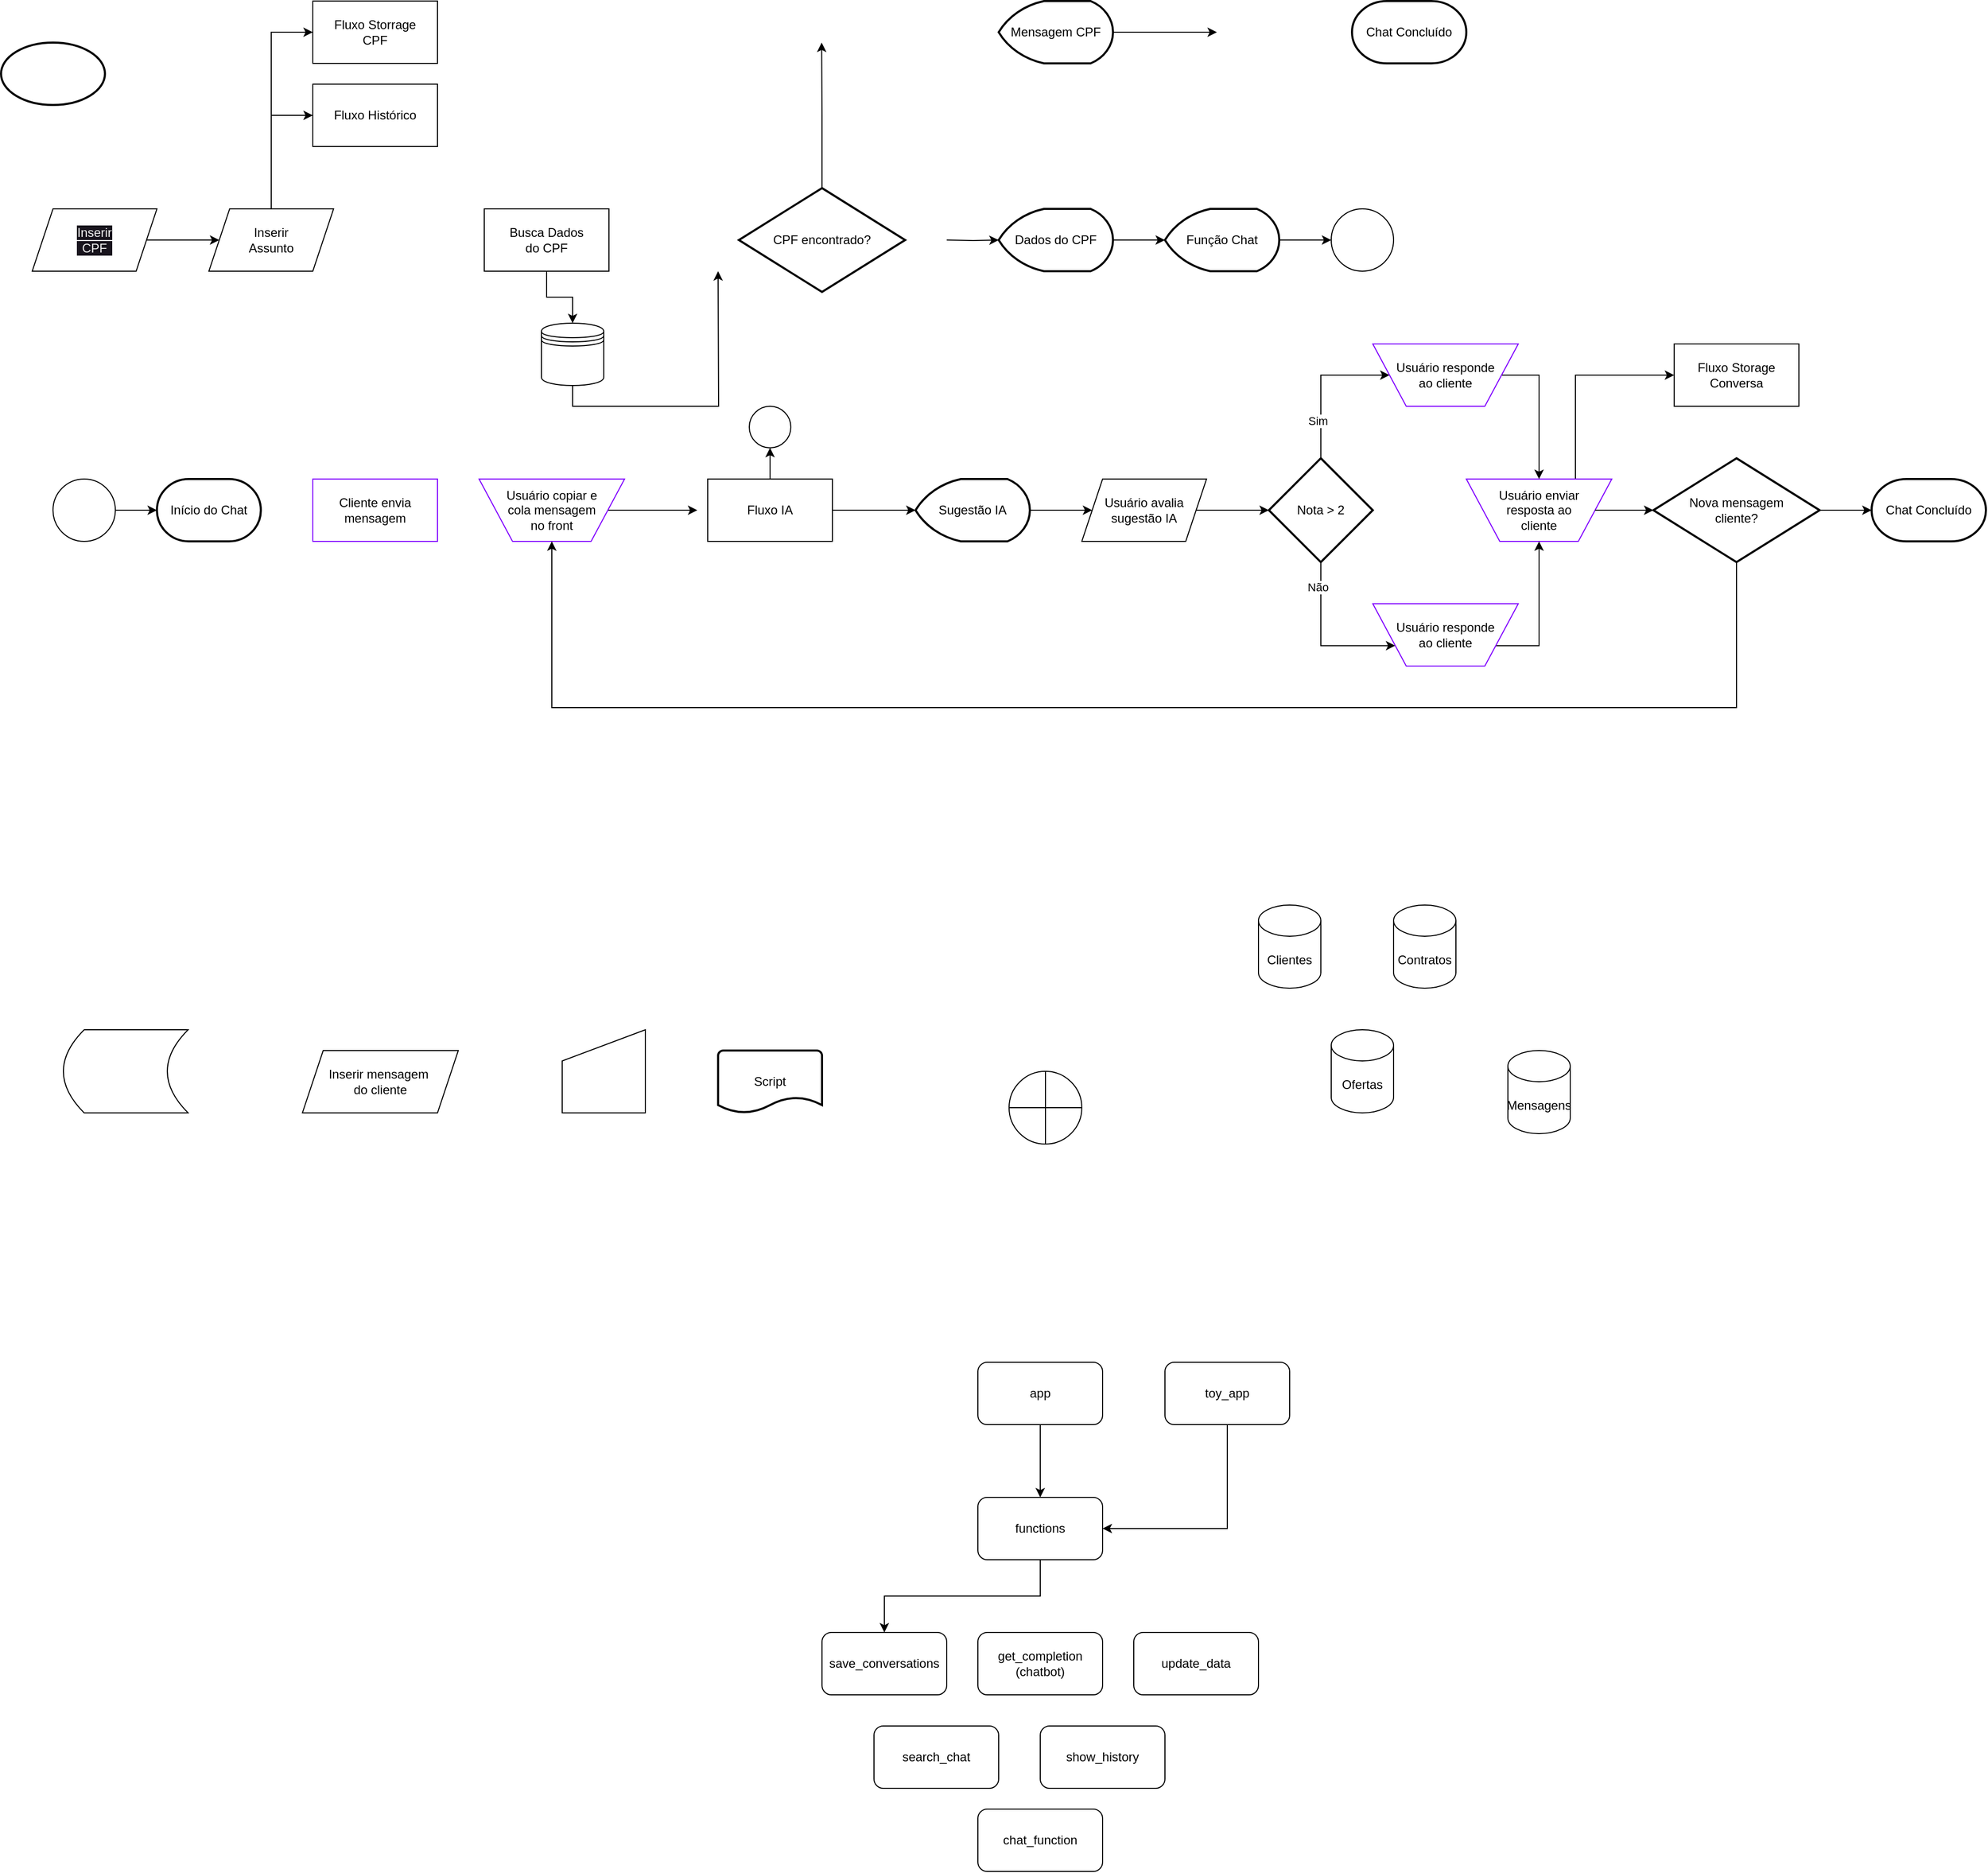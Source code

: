 <mxfile version="24.4.7" type="device">
  <diagram name="Página-1" id="hP-HWt-53DsCGd-eT1zN">
    <mxGraphModel dx="782" dy="776" grid="1" gridSize="10" guides="1" tooltips="1" connect="1" arrows="1" fold="1" page="0" pageScale="1" pageWidth="827" pageHeight="1169" background="none" math="0" shadow="0">
      <root>
        <mxCell id="0" />
        <mxCell id="1" parent="0" />
        <mxCell id="uwZ9oKlWWnI710V72WXJ-30" style="edgeStyle=orthogonalEdgeStyle;rounded=0;orthogonalLoop=1;jettySize=auto;html=1;exitX=1;exitY=0.5;exitDx=0;exitDy=0;" parent="1" target="uwZ9oKlWWnI710V72WXJ-29" edge="1">
          <mxGeometry relative="1" as="geometry">
            <mxPoint x="920" y="130" as="sourcePoint" />
          </mxGeometry>
        </mxCell>
        <mxCell id="uwZ9oKlWWnI710V72WXJ-79" style="edgeStyle=orthogonalEdgeStyle;rounded=0;orthogonalLoop=1;jettySize=auto;html=1;exitX=0.5;exitY=1;exitDx=0;exitDy=0;entryX=0.5;entryY=0;entryDx=0;entryDy=0;" parent="1" source="uwZ9oKlWWnI710V72WXJ-3" target="uwZ9oKlWWnI710V72WXJ-7" edge="1">
          <mxGeometry relative="1" as="geometry" />
        </mxCell>
        <mxCell id="uwZ9oKlWWnI710V72WXJ-3" value="Busca Dados &lt;br&gt;do CPF" style="rounded=0;whiteSpace=wrap;html=1;" parent="1" vertex="1">
          <mxGeometry x="475" y="100" width="120" height="60" as="geometry" />
        </mxCell>
        <mxCell id="uwZ9oKlWWnI710V72WXJ-80" style="edgeStyle=orthogonalEdgeStyle;rounded=0;orthogonalLoop=1;jettySize=auto;html=1;exitX=0.5;exitY=1;exitDx=0;exitDy=0;" parent="1" source="uwZ9oKlWWnI710V72WXJ-7" edge="1">
          <mxGeometry relative="1" as="geometry">
            <mxPoint x="700" y="160" as="targetPoint" />
          </mxGeometry>
        </mxCell>
        <mxCell id="uwZ9oKlWWnI710V72WXJ-7" value="" style="shape=datastore;whiteSpace=wrap;html=1;" parent="1" vertex="1">
          <mxGeometry x="530" y="210" width="60" height="60" as="geometry" />
        </mxCell>
        <mxCell id="uwZ9oKlWWnI710V72WXJ-13" value="Cliente envia mensagem" style="rounded=0;whiteSpace=wrap;html=1;strokeColor=#7F00FF;" parent="1" vertex="1">
          <mxGeometry x="310" y="360" width="120" height="60" as="geometry" />
        </mxCell>
        <mxCell id="uwZ9oKlWWnI710V72WXJ-20" style="edgeStyle=orthogonalEdgeStyle;rounded=0;orthogonalLoop=1;jettySize=auto;html=1;exitX=1;exitY=0.5;exitDx=0;exitDy=0;entryX=0;entryY=0.5;entryDx=0;entryDy=0;" parent="1" source="uwZ9oKlWWnI710V72WXJ-16" target="uwZ9oKlWWnI710V72WXJ-17" edge="1">
          <mxGeometry relative="1" as="geometry" />
        </mxCell>
        <mxCell id="uwZ9oKlWWnI710V72WXJ-16" value="&lt;span style=&quot;color: rgb(240, 240, 240); font-family: Helvetica; font-size: 12px; font-style: normal; font-variant-ligatures: normal; font-variant-caps: normal; font-weight: 400; letter-spacing: normal; orphans: 2; text-align: center; text-indent: 0px; text-transform: none; widows: 2; word-spacing: 0px; -webkit-text-stroke-width: 0px; white-space: normal; background-color: rgb(24, 20, 29); text-decoration-thickness: initial; text-decoration-style: initial; text-decoration-color: initial; display: inline !important; float: none;&quot;&gt;Inserir&lt;/span&gt;&lt;div style=&quot;forced-color-adjust: none; border-color: rgb(0, 0, 0); color: rgb(240, 240, 240); font-family: Helvetica; font-size: 12px; font-style: normal; font-variant-ligatures: normal; font-variant-caps: normal; font-weight: 400; letter-spacing: normal; orphans: 2; text-align: center; text-indent: 0px; text-transform: none; widows: 2; word-spacing: 0px; -webkit-text-stroke-width: 0px; white-space: normal; background-color: rgb(24, 20, 29); text-decoration-thickness: initial; text-decoration-style: initial; text-decoration-color: initial;&quot;&gt;CPF&lt;/div&gt;" style="shape=parallelogram;perimeter=parallelogramPerimeter;whiteSpace=wrap;html=1;fixedSize=1;" parent="1" vertex="1">
          <mxGeometry x="40" y="100" width="120" height="60" as="geometry" />
        </mxCell>
        <mxCell id="uwZ9oKlWWnI710V72WXJ-21" style="edgeStyle=orthogonalEdgeStyle;rounded=0;orthogonalLoop=1;jettySize=auto;html=1;exitX=0.5;exitY=0;exitDx=0;exitDy=0;entryX=0;entryY=0.5;entryDx=0;entryDy=0;" parent="1" source="uwZ9oKlWWnI710V72WXJ-17" target="uwZ9oKlWWnI710V72WXJ-75" edge="1">
          <mxGeometry relative="1" as="geometry">
            <mxPoint x="340" y="-50" as="targetPoint" />
          </mxGeometry>
        </mxCell>
        <mxCell id="uwZ9oKlWWnI710V72WXJ-77" style="edgeStyle=orthogonalEdgeStyle;rounded=0;orthogonalLoop=1;jettySize=auto;html=1;exitX=0.5;exitY=0;exitDx=0;exitDy=0;entryX=0;entryY=0.5;entryDx=0;entryDy=0;" parent="1" source="uwZ9oKlWWnI710V72WXJ-17" target="uwZ9oKlWWnI710V72WXJ-76" edge="1">
          <mxGeometry relative="1" as="geometry" />
        </mxCell>
        <mxCell id="uwZ9oKlWWnI710V72WXJ-17" value="Inserir&lt;div&gt;Assunto&lt;/div&gt;" style="shape=parallelogram;perimeter=parallelogramPerimeter;whiteSpace=wrap;html=1;fixedSize=1;" parent="1" vertex="1">
          <mxGeometry x="210" y="100" width="120" height="60" as="geometry" />
        </mxCell>
        <mxCell id="uwZ9oKlWWnI710V72WXJ-22" value="Início do Chat" style="strokeWidth=2;html=1;shape=mxgraph.flowchart.terminator;whiteSpace=wrap;" parent="1" vertex="1">
          <mxGeometry x="160" y="360" width="100" height="60" as="geometry" />
        </mxCell>
        <mxCell id="uwZ9oKlWWnI710V72WXJ-23" value="" style="verticalLabelPosition=bottom;verticalAlign=top;html=1;shape=mxgraph.flowchart.on-page_reference;" parent="1" vertex="1">
          <mxGeometry x="60" y="360" width="60" height="60" as="geometry" />
        </mxCell>
        <mxCell id="uwZ9oKlWWnI710V72WXJ-24" style="edgeStyle=orthogonalEdgeStyle;rounded=0;orthogonalLoop=1;jettySize=auto;html=1;exitX=1;exitY=0.5;exitDx=0;exitDy=0;exitPerimeter=0;entryX=0;entryY=0.5;entryDx=0;entryDy=0;entryPerimeter=0;" parent="1" source="uwZ9oKlWWnI710V72WXJ-23" target="uwZ9oKlWWnI710V72WXJ-22" edge="1">
          <mxGeometry relative="1" as="geometry" />
        </mxCell>
        <mxCell id="uwZ9oKlWWnI710V72WXJ-25" value="" style="verticalLabelPosition=bottom;verticalAlign=top;html=1;shape=mxgraph.flowchart.on-page_reference;" parent="1" vertex="1">
          <mxGeometry x="1290" y="100" width="60" height="60" as="geometry" />
        </mxCell>
        <mxCell id="uwZ9oKlWWnI710V72WXJ-26" style="edgeStyle=orthogonalEdgeStyle;rounded=0;orthogonalLoop=1;jettySize=auto;html=1;entryX=0;entryY=0.5;entryDx=0;entryDy=0;entryPerimeter=0;exitX=1;exitY=0.5;exitDx=0;exitDy=0;exitPerimeter=0;" parent="1" source="uwZ9oKlWWnI710V72WXJ-27" target="uwZ9oKlWWnI710V72WXJ-25" edge="1">
          <mxGeometry relative="1" as="geometry">
            <mxPoint x="1310" y="120" as="sourcePoint" />
          </mxGeometry>
        </mxCell>
        <mxCell id="uwZ9oKlWWnI710V72WXJ-27" value="Função&amp;nbsp;&lt;span style=&quot;background-color: initial;&quot;&gt;Chat&lt;/span&gt;" style="strokeWidth=2;html=1;shape=mxgraph.flowchart.display;whiteSpace=wrap;align=center;" parent="1" vertex="1">
          <mxGeometry x="1130" y="100" width="110" height="60" as="geometry" />
        </mxCell>
        <mxCell id="uwZ9oKlWWnI710V72WXJ-29" value="Dados do CPF" style="strokeWidth=2;html=1;shape=mxgraph.flowchart.display;whiteSpace=wrap;align=center;" parent="1" vertex="1">
          <mxGeometry x="970" y="100" width="110" height="60" as="geometry" />
        </mxCell>
        <mxCell id="uwZ9oKlWWnI710V72WXJ-31" style="edgeStyle=orthogonalEdgeStyle;rounded=0;orthogonalLoop=1;jettySize=auto;html=1;exitX=1;exitY=0.5;exitDx=0;exitDy=0;exitPerimeter=0;entryX=0;entryY=0.5;entryDx=0;entryDy=0;entryPerimeter=0;" parent="1" source="uwZ9oKlWWnI710V72WXJ-29" target="uwZ9oKlWWnI710V72WXJ-27" edge="1">
          <mxGeometry relative="1" as="geometry" />
        </mxCell>
        <mxCell id="uwZ9oKlWWnI710V72WXJ-41" style="edgeStyle=orthogonalEdgeStyle;rounded=0;orthogonalLoop=1;jettySize=auto;html=1;exitX=1;exitY=0.5;exitDx=0;exitDy=0;" parent="1" source="uwZ9oKlWWnI710V72WXJ-33" edge="1">
          <mxGeometry relative="1" as="geometry">
            <mxPoint x="680" y="390" as="targetPoint" />
          </mxGeometry>
        </mxCell>
        <mxCell id="uwZ9oKlWWnI710V72WXJ-33" value="Usuário copiar e &lt;br&gt;cola mensagem &lt;br&gt;no front" style="verticalLabelPosition=middle;verticalAlign=middle;html=1;shape=trapezoid;perimeter=trapezoidPerimeter;whiteSpace=wrap;size=0.23;arcSize=10;flipV=1;labelPosition=center;align=center;strokeColor=#7F00FF;" parent="1" vertex="1">
          <mxGeometry x="470" y="360" width="140" height="60" as="geometry" />
        </mxCell>
        <mxCell id="uwZ9oKlWWnI710V72WXJ-54" style="edgeStyle=orthogonalEdgeStyle;rounded=0;orthogonalLoop=1;jettySize=auto;html=1;exitX=0.5;exitY=0;exitDx=0;exitDy=0;exitPerimeter=0;entryX=0;entryY=0.5;entryDx=0;entryDy=0;" parent="1" source="uwZ9oKlWWnI710V72WXJ-34" target="uwZ9oKlWWnI710V72WXJ-50" edge="1">
          <mxGeometry relative="1" as="geometry">
            <mxPoint x="1270" y="170" as="targetPoint" />
            <Array as="points">
              <mxPoint x="1280" y="260" />
            </Array>
          </mxGeometry>
        </mxCell>
        <mxCell id="uwZ9oKlWWnI710V72WXJ-61" value="Sim" style="edgeLabel;html=1;align=center;verticalAlign=middle;resizable=0;points=[];" parent="uwZ9oKlWWnI710V72WXJ-54" vertex="1" connectable="0">
          <mxGeometry x="-0.51" y="3" relative="1" as="geometry">
            <mxPoint as="offset" />
          </mxGeometry>
        </mxCell>
        <mxCell id="uwZ9oKlWWnI710V72WXJ-58" style="edgeStyle=orthogonalEdgeStyle;rounded=0;orthogonalLoop=1;jettySize=auto;html=1;exitX=0.5;exitY=1;exitDx=0;exitDy=0;exitPerimeter=0;entryX=0;entryY=0.75;entryDx=0;entryDy=0;" parent="1" source="uwZ9oKlWWnI710V72WXJ-34" target="uwZ9oKlWWnI710V72WXJ-57" edge="1">
          <mxGeometry relative="1" as="geometry">
            <Array as="points">
              <mxPoint x="1280" y="520" />
            </Array>
          </mxGeometry>
        </mxCell>
        <mxCell id="uwZ9oKlWWnI710V72WXJ-60" value="Não" style="edgeLabel;html=1;align=center;verticalAlign=middle;resizable=0;points=[];" parent="uwZ9oKlWWnI710V72WXJ-58" vertex="1" connectable="0">
          <mxGeometry x="-0.682" y="-3" relative="1" as="geometry">
            <mxPoint as="offset" />
          </mxGeometry>
        </mxCell>
        <mxCell id="uwZ9oKlWWnI710V72WXJ-34" value="Nota &amp;gt; 2" style="strokeWidth=2;html=1;shape=mxgraph.flowchart.decision;whiteSpace=wrap;" parent="1" vertex="1">
          <mxGeometry x="1230" y="340" width="100" height="100" as="geometry" />
        </mxCell>
        <mxCell id="uwZ9oKlWWnI710V72WXJ-35" value="" style="verticalLabelPosition=bottom;verticalAlign=top;html=1;shape=mxgraph.flowchart.summing_function;" parent="1" vertex="1">
          <mxGeometry x="980" y="930" width="70" height="70" as="geometry" />
        </mxCell>
        <mxCell id="uwZ9oKlWWnI710V72WXJ-36" value="" style="strokeWidth=2;html=1;shape=mxgraph.flowchart.start_1;whiteSpace=wrap;" parent="1" vertex="1">
          <mxGeometry x="10" y="-60" width="100" height="60" as="geometry" />
        </mxCell>
        <mxCell id="uwZ9oKlWWnI710V72WXJ-37" value="Script" style="strokeWidth=2;html=1;shape=mxgraph.flowchart.document2;whiteSpace=wrap;size=0.25;" parent="1" vertex="1">
          <mxGeometry x="700" y="910" width="100" height="60" as="geometry" />
        </mxCell>
        <mxCell id="uwZ9oKlWWnI710V72WXJ-38" value="Inserir mensagem&amp;nbsp;&lt;div&gt;do cliente&lt;/div&gt;" style="shape=parallelogram;perimeter=parallelogramPerimeter;whiteSpace=wrap;html=1;fixedSize=1;" parent="1" vertex="1">
          <mxGeometry x="300" y="910" width="150" height="60" as="geometry" />
        </mxCell>
        <mxCell id="uwZ9oKlWWnI710V72WXJ-39" value="" style="shape=dataStorage;whiteSpace=wrap;html=1;fixedSize=1;" parent="1" vertex="1">
          <mxGeometry x="70" y="890" width="120" height="80" as="geometry" />
        </mxCell>
        <mxCell id="uwZ9oKlWWnI710V72WXJ-40" value="" style="shape=manualInput;whiteSpace=wrap;html=1;" parent="1" vertex="1">
          <mxGeometry x="550" y="890" width="80" height="80" as="geometry" />
        </mxCell>
        <mxCell id="uwZ9oKlWWnI710V72WXJ-42" value="Fluxo IA" style="rounded=0;whiteSpace=wrap;html=1;" parent="1" vertex="1">
          <mxGeometry x="690" y="360" width="120" height="60" as="geometry" />
        </mxCell>
        <mxCell id="uwZ9oKlWWnI710V72WXJ-86" style="edgeStyle=orthogonalEdgeStyle;rounded=0;orthogonalLoop=1;jettySize=auto;html=1;exitX=1;exitY=0.5;exitDx=0;exitDy=0;exitPerimeter=0;entryX=0;entryY=0.5;entryDx=0;entryDy=0;" parent="1" source="uwZ9oKlWWnI710V72WXJ-43" target="uwZ9oKlWWnI710V72WXJ-44" edge="1">
          <mxGeometry relative="1" as="geometry" />
        </mxCell>
        <mxCell id="uwZ9oKlWWnI710V72WXJ-43" value="Sugestão IA" style="strokeWidth=2;html=1;shape=mxgraph.flowchart.display;whiteSpace=wrap;align=center;" parent="1" vertex="1">
          <mxGeometry x="890" y="360" width="110" height="60" as="geometry" />
        </mxCell>
        <mxCell id="uwZ9oKlWWnI710V72WXJ-44" value="Usuário avalia&lt;br&gt;sugestão IA" style="shape=parallelogram;perimeter=parallelogramPerimeter;whiteSpace=wrap;html=1;fixedSize=1;" parent="1" vertex="1">
          <mxGeometry x="1050" y="360" width="120" height="60" as="geometry" />
        </mxCell>
        <mxCell id="uwZ9oKlWWnI710V72WXJ-65" style="edgeStyle=orthogonalEdgeStyle;rounded=0;orthogonalLoop=1;jettySize=auto;html=1;exitX=0.75;exitY=0;exitDx=0;exitDy=0;entryX=0;entryY=0.5;entryDx=0;entryDy=0;" parent="1" source="uwZ9oKlWWnI710V72WXJ-45" target="uwZ9oKlWWnI710V72WXJ-66" edge="1">
          <mxGeometry relative="1" as="geometry">
            <mxPoint x="1610" y="390.429" as="targetPoint" />
          </mxGeometry>
        </mxCell>
        <mxCell id="uwZ9oKlWWnI710V72WXJ-45" value="Usuário enviar &lt;br&gt;resposta ao&lt;br&gt;cliente" style="verticalLabelPosition=middle;verticalAlign=middle;html=1;shape=trapezoid;perimeter=trapezoidPerimeter;whiteSpace=wrap;size=0.23;arcSize=10;flipV=1;labelPosition=center;align=center;strokeColor=#7F00FF;" parent="1" vertex="1">
          <mxGeometry x="1420" y="360" width="140" height="60" as="geometry" />
        </mxCell>
        <mxCell id="uwZ9oKlWWnI710V72WXJ-46" value="Chat Concluído" style="strokeWidth=2;html=1;shape=mxgraph.flowchart.terminator;whiteSpace=wrap;" parent="1" vertex="1">
          <mxGeometry x="1810" y="360" width="110" height="60" as="geometry" />
        </mxCell>
        <mxCell id="uwZ9oKlWWnI710V72WXJ-48" value="" style="verticalLabelPosition=bottom;verticalAlign=top;html=1;shape=mxgraph.flowchart.on-page_reference;" parent="1" vertex="1">
          <mxGeometry x="730" y="290" width="40" height="40" as="geometry" />
        </mxCell>
        <mxCell id="uwZ9oKlWWnI710V72WXJ-49" style="edgeStyle=orthogonalEdgeStyle;rounded=0;orthogonalLoop=1;jettySize=auto;html=1;exitX=1;exitY=0.5;exitDx=0;exitDy=0;entryX=0;entryY=0.5;entryDx=0;entryDy=0;entryPerimeter=0;" parent="1" source="uwZ9oKlWWnI710V72WXJ-42" target="uwZ9oKlWWnI710V72WXJ-43" edge="1">
          <mxGeometry relative="1" as="geometry" />
        </mxCell>
        <mxCell id="uwZ9oKlWWnI710V72WXJ-69" style="edgeStyle=orthogonalEdgeStyle;rounded=0;orthogonalLoop=1;jettySize=auto;html=1;exitX=1;exitY=0.5;exitDx=0;exitDy=0;entryX=0.5;entryY=0;entryDx=0;entryDy=0;" parent="1" source="uwZ9oKlWWnI710V72WXJ-50" target="uwZ9oKlWWnI710V72WXJ-45" edge="1">
          <mxGeometry relative="1" as="geometry">
            <Array as="points">
              <mxPoint x="1490" y="260" />
            </Array>
          </mxGeometry>
        </mxCell>
        <mxCell id="uwZ9oKlWWnI710V72WXJ-50" value="Usuário responde&lt;br&gt;ao cliente" style="verticalLabelPosition=middle;verticalAlign=middle;html=1;shape=trapezoid;perimeter=trapezoidPerimeter;whiteSpace=wrap;size=0.23;arcSize=10;flipV=1;labelPosition=center;align=center;strokeColor=#7F00FF;" parent="1" vertex="1">
          <mxGeometry x="1330" y="230" width="140" height="60" as="geometry" />
        </mxCell>
        <mxCell id="uwZ9oKlWWnI710V72WXJ-59" style="edgeStyle=orthogonalEdgeStyle;rounded=0;orthogonalLoop=1;jettySize=auto;html=1;entryX=0.5;entryY=1;entryDx=0;entryDy=0;exitX=1;exitY=0.75;exitDx=0;exitDy=0;" parent="1" source="uwZ9oKlWWnI710V72WXJ-57" target="uwZ9oKlWWnI710V72WXJ-45" edge="1">
          <mxGeometry relative="1" as="geometry">
            <mxPoint x="1540" y="640" as="sourcePoint" />
            <Array as="points">
              <mxPoint x="1490" y="520" />
            </Array>
          </mxGeometry>
        </mxCell>
        <mxCell id="uwZ9oKlWWnI710V72WXJ-57" value="Usuário responde&lt;br&gt;ao cliente" style="verticalLabelPosition=middle;verticalAlign=middle;html=1;shape=trapezoid;perimeter=trapezoidPerimeter;whiteSpace=wrap;size=0.23;arcSize=10;flipV=1;labelPosition=center;align=center;strokeColor=#7F00FF;" parent="1" vertex="1">
          <mxGeometry x="1330" y="480" width="140" height="60" as="geometry" />
        </mxCell>
        <mxCell id="uwZ9oKlWWnI710V72WXJ-62" style="edgeStyle=orthogonalEdgeStyle;rounded=0;orthogonalLoop=1;jettySize=auto;html=1;exitX=1;exitY=0.5;exitDx=0;exitDy=0;entryX=0;entryY=0.5;entryDx=0;entryDy=0;entryPerimeter=0;" parent="1" source="uwZ9oKlWWnI710V72WXJ-44" target="uwZ9oKlWWnI710V72WXJ-34" edge="1">
          <mxGeometry relative="1" as="geometry" />
        </mxCell>
        <mxCell id="uwZ9oKlWWnI710V72WXJ-64" style="edgeStyle=orthogonalEdgeStyle;rounded=0;orthogonalLoop=1;jettySize=auto;html=1;exitX=0.5;exitY=0;exitDx=0;exitDy=0;entryX=0.5;entryY=1;entryDx=0;entryDy=0;entryPerimeter=0;" parent="1" source="uwZ9oKlWWnI710V72WXJ-42" target="uwZ9oKlWWnI710V72WXJ-48" edge="1">
          <mxGeometry relative="1" as="geometry" />
        </mxCell>
        <mxCell id="uwZ9oKlWWnI710V72WXJ-66" value="Fluxo Storage&lt;br&gt;Conversa" style="rounded=0;whiteSpace=wrap;html=1;" parent="1" vertex="1">
          <mxGeometry x="1620" y="230" width="120" height="60" as="geometry" />
        </mxCell>
        <mxCell id="uwZ9oKlWWnI710V72WXJ-72" style="edgeStyle=orthogonalEdgeStyle;rounded=0;orthogonalLoop=1;jettySize=auto;html=1;exitX=0.5;exitY=1;exitDx=0;exitDy=0;exitPerimeter=0;entryX=0.5;entryY=1;entryDx=0;entryDy=0;" parent="1" source="uwZ9oKlWWnI710V72WXJ-71" target="uwZ9oKlWWnI710V72WXJ-33" edge="1">
          <mxGeometry relative="1" as="geometry">
            <Array as="points">
              <mxPoint x="1680" y="580" />
              <mxPoint x="540" y="580" />
            </Array>
          </mxGeometry>
        </mxCell>
        <mxCell id="uwZ9oKlWWnI710V72WXJ-71" value="Nova mensagem &lt;br&gt;cliente?" style="strokeWidth=2;html=1;shape=mxgraph.flowchart.decision;whiteSpace=wrap;" parent="1" vertex="1">
          <mxGeometry x="1600" y="340" width="160" height="100" as="geometry" />
        </mxCell>
        <mxCell id="uwZ9oKlWWnI710V72WXJ-73" style="edgeStyle=orthogonalEdgeStyle;rounded=0;orthogonalLoop=1;jettySize=auto;html=1;exitX=1;exitY=0.5;exitDx=0;exitDy=0;entryX=0;entryY=0.5;entryDx=0;entryDy=0;entryPerimeter=0;" parent="1" source="uwZ9oKlWWnI710V72WXJ-45" target="uwZ9oKlWWnI710V72WXJ-71" edge="1">
          <mxGeometry relative="1" as="geometry" />
        </mxCell>
        <mxCell id="uwZ9oKlWWnI710V72WXJ-74" style="edgeStyle=orthogonalEdgeStyle;rounded=0;orthogonalLoop=1;jettySize=auto;html=1;exitX=1;exitY=0.5;exitDx=0;exitDy=0;exitPerimeter=0;entryX=0;entryY=0.5;entryDx=0;entryDy=0;entryPerimeter=0;" parent="1" source="uwZ9oKlWWnI710V72WXJ-71" target="uwZ9oKlWWnI710V72WXJ-46" edge="1">
          <mxGeometry relative="1" as="geometry" />
        </mxCell>
        <mxCell id="uwZ9oKlWWnI710V72WXJ-75" value="Fluxo Storrage&lt;br&gt;CPF" style="rounded=0;whiteSpace=wrap;html=1;" parent="1" vertex="1">
          <mxGeometry x="310" y="-100" width="120" height="60" as="geometry" />
        </mxCell>
        <mxCell id="uwZ9oKlWWnI710V72WXJ-76" value="Fluxo Histórico" style="rounded=0;whiteSpace=wrap;html=1;" parent="1" vertex="1">
          <mxGeometry x="310" y="-20" width="120" height="60" as="geometry" />
        </mxCell>
        <mxCell id="uwZ9oKlWWnI710V72WXJ-82" style="edgeStyle=orthogonalEdgeStyle;rounded=0;orthogonalLoop=1;jettySize=auto;html=1;exitX=0.5;exitY=0;exitDx=0;exitDy=0;exitPerimeter=0;" parent="1" source="uwZ9oKlWWnI710V72WXJ-81" edge="1">
          <mxGeometry relative="1" as="geometry">
            <mxPoint x="799.667" y="-60" as="targetPoint" />
          </mxGeometry>
        </mxCell>
        <mxCell id="uwZ9oKlWWnI710V72WXJ-81" value="CPF encontrado?" style="strokeWidth=2;html=1;shape=mxgraph.flowchart.decision;whiteSpace=wrap;" parent="1" vertex="1">
          <mxGeometry x="720" y="80" width="160" height="100" as="geometry" />
        </mxCell>
        <mxCell id="uwZ9oKlWWnI710V72WXJ-84" style="edgeStyle=orthogonalEdgeStyle;rounded=0;orthogonalLoop=1;jettySize=auto;html=1;exitX=1;exitY=0.5;exitDx=0;exitDy=0;exitPerimeter=0;" parent="1" source="uwZ9oKlWWnI710V72WXJ-83" edge="1">
          <mxGeometry relative="1" as="geometry">
            <mxPoint x="1180" y="-70" as="targetPoint" />
          </mxGeometry>
        </mxCell>
        <mxCell id="uwZ9oKlWWnI710V72WXJ-83" value="Mensagem CPF" style="strokeWidth=2;html=1;shape=mxgraph.flowchart.display;whiteSpace=wrap;align=center;" parent="1" vertex="1">
          <mxGeometry x="970" y="-100" width="110" height="60" as="geometry" />
        </mxCell>
        <mxCell id="uwZ9oKlWWnI710V72WXJ-85" value="Chat Concluído" style="strokeWidth=2;html=1;shape=mxgraph.flowchart.terminator;whiteSpace=wrap;" parent="1" vertex="1">
          <mxGeometry x="1310" y="-100" width="110" height="60" as="geometry" />
        </mxCell>
        <mxCell id="5YooOw8PVoal6nE0O9a6-1" value="Clientes" style="shape=cylinder3;whiteSpace=wrap;html=1;boundedLbl=1;backgroundOutline=1;size=15;" vertex="1" parent="1">
          <mxGeometry x="1220" y="770" width="60" height="80" as="geometry" />
        </mxCell>
        <mxCell id="5YooOw8PVoal6nE0O9a6-2" value="Contratos" style="shape=cylinder3;whiteSpace=wrap;html=1;boundedLbl=1;backgroundOutline=1;size=15;" vertex="1" parent="1">
          <mxGeometry x="1350" y="770" width="60" height="80" as="geometry" />
        </mxCell>
        <mxCell id="5YooOw8PVoal6nE0O9a6-3" value="Ofertas" style="shape=cylinder3;whiteSpace=wrap;html=1;boundedLbl=1;backgroundOutline=1;size=15;" vertex="1" parent="1">
          <mxGeometry x="1290" y="890" width="60" height="80" as="geometry" />
        </mxCell>
        <mxCell id="5YooOw8PVoal6nE0O9a6-4" value="Mensagens" style="shape=cylinder3;whiteSpace=wrap;html=1;boundedLbl=1;backgroundOutline=1;size=15;" vertex="1" parent="1">
          <mxGeometry x="1460" y="910" width="60" height="80" as="geometry" />
        </mxCell>
        <mxCell id="5YooOw8PVoal6nE0O9a6-14" style="edgeStyle=orthogonalEdgeStyle;rounded=0;orthogonalLoop=1;jettySize=auto;html=1;exitX=0.5;exitY=1;exitDx=0;exitDy=0;entryX=0.5;entryY=0;entryDx=0;entryDy=0;" edge="1" parent="1" source="5YooOw8PVoal6nE0O9a6-5" target="5YooOw8PVoal6nE0O9a6-6">
          <mxGeometry relative="1" as="geometry" />
        </mxCell>
        <mxCell id="5YooOw8PVoal6nE0O9a6-5" value="app" style="rounded=1;whiteSpace=wrap;html=1;" vertex="1" parent="1">
          <mxGeometry x="950" y="1210" width="120" height="60" as="geometry" />
        </mxCell>
        <mxCell id="5YooOw8PVoal6nE0O9a6-15" style="edgeStyle=orthogonalEdgeStyle;rounded=0;orthogonalLoop=1;jettySize=auto;html=1;exitX=0.5;exitY=1;exitDx=0;exitDy=0;entryX=0.5;entryY=0;entryDx=0;entryDy=0;" edge="1" parent="1" source="5YooOw8PVoal6nE0O9a6-6" target="5YooOw8PVoal6nE0O9a6-7">
          <mxGeometry relative="1" as="geometry" />
        </mxCell>
        <mxCell id="5YooOw8PVoal6nE0O9a6-6" value="functions" style="rounded=1;whiteSpace=wrap;html=1;" vertex="1" parent="1">
          <mxGeometry x="950" y="1340" width="120" height="60" as="geometry" />
        </mxCell>
        <mxCell id="5YooOw8PVoal6nE0O9a6-7" value="save_conversations" style="rounded=1;whiteSpace=wrap;html=1;" vertex="1" parent="1">
          <mxGeometry x="800" y="1470" width="120" height="60" as="geometry" />
        </mxCell>
        <mxCell id="5YooOw8PVoal6nE0O9a6-8" value="get_completion&lt;div&gt;(chatbot)&lt;/div&gt;" style="rounded=1;whiteSpace=wrap;html=1;" vertex="1" parent="1">
          <mxGeometry x="950" y="1470" width="120" height="60" as="geometry" />
        </mxCell>
        <mxCell id="5YooOw8PVoal6nE0O9a6-9" value="update_data" style="rounded=1;whiteSpace=wrap;html=1;" vertex="1" parent="1">
          <mxGeometry x="1100" y="1470" width="120" height="60" as="geometry" />
        </mxCell>
        <mxCell id="5YooOw8PVoal6nE0O9a6-10" value="search_chat" style="rounded=1;whiteSpace=wrap;html=1;" vertex="1" parent="1">
          <mxGeometry x="850" y="1560" width="120" height="60" as="geometry" />
        </mxCell>
        <mxCell id="5YooOw8PVoal6nE0O9a6-11" value="show_history" style="rounded=1;whiteSpace=wrap;html=1;" vertex="1" parent="1">
          <mxGeometry x="1010" y="1560" width="120" height="60" as="geometry" />
        </mxCell>
        <mxCell id="5YooOw8PVoal6nE0O9a6-12" value="chat_function" style="rounded=1;whiteSpace=wrap;html=1;" vertex="1" parent="1">
          <mxGeometry x="950" y="1640" width="120" height="60" as="geometry" />
        </mxCell>
        <mxCell id="5YooOw8PVoal6nE0O9a6-16" style="edgeStyle=orthogonalEdgeStyle;rounded=0;orthogonalLoop=1;jettySize=auto;html=1;exitX=0.5;exitY=1;exitDx=0;exitDy=0;entryX=1;entryY=0.5;entryDx=0;entryDy=0;" edge="1" parent="1" source="5YooOw8PVoal6nE0O9a6-13" target="5YooOw8PVoal6nE0O9a6-6">
          <mxGeometry relative="1" as="geometry" />
        </mxCell>
        <mxCell id="5YooOw8PVoal6nE0O9a6-13" value="toy_app" style="rounded=1;whiteSpace=wrap;html=1;" vertex="1" parent="1">
          <mxGeometry x="1130" y="1210" width="120" height="60" as="geometry" />
        </mxCell>
      </root>
    </mxGraphModel>
  </diagram>
</mxfile>
